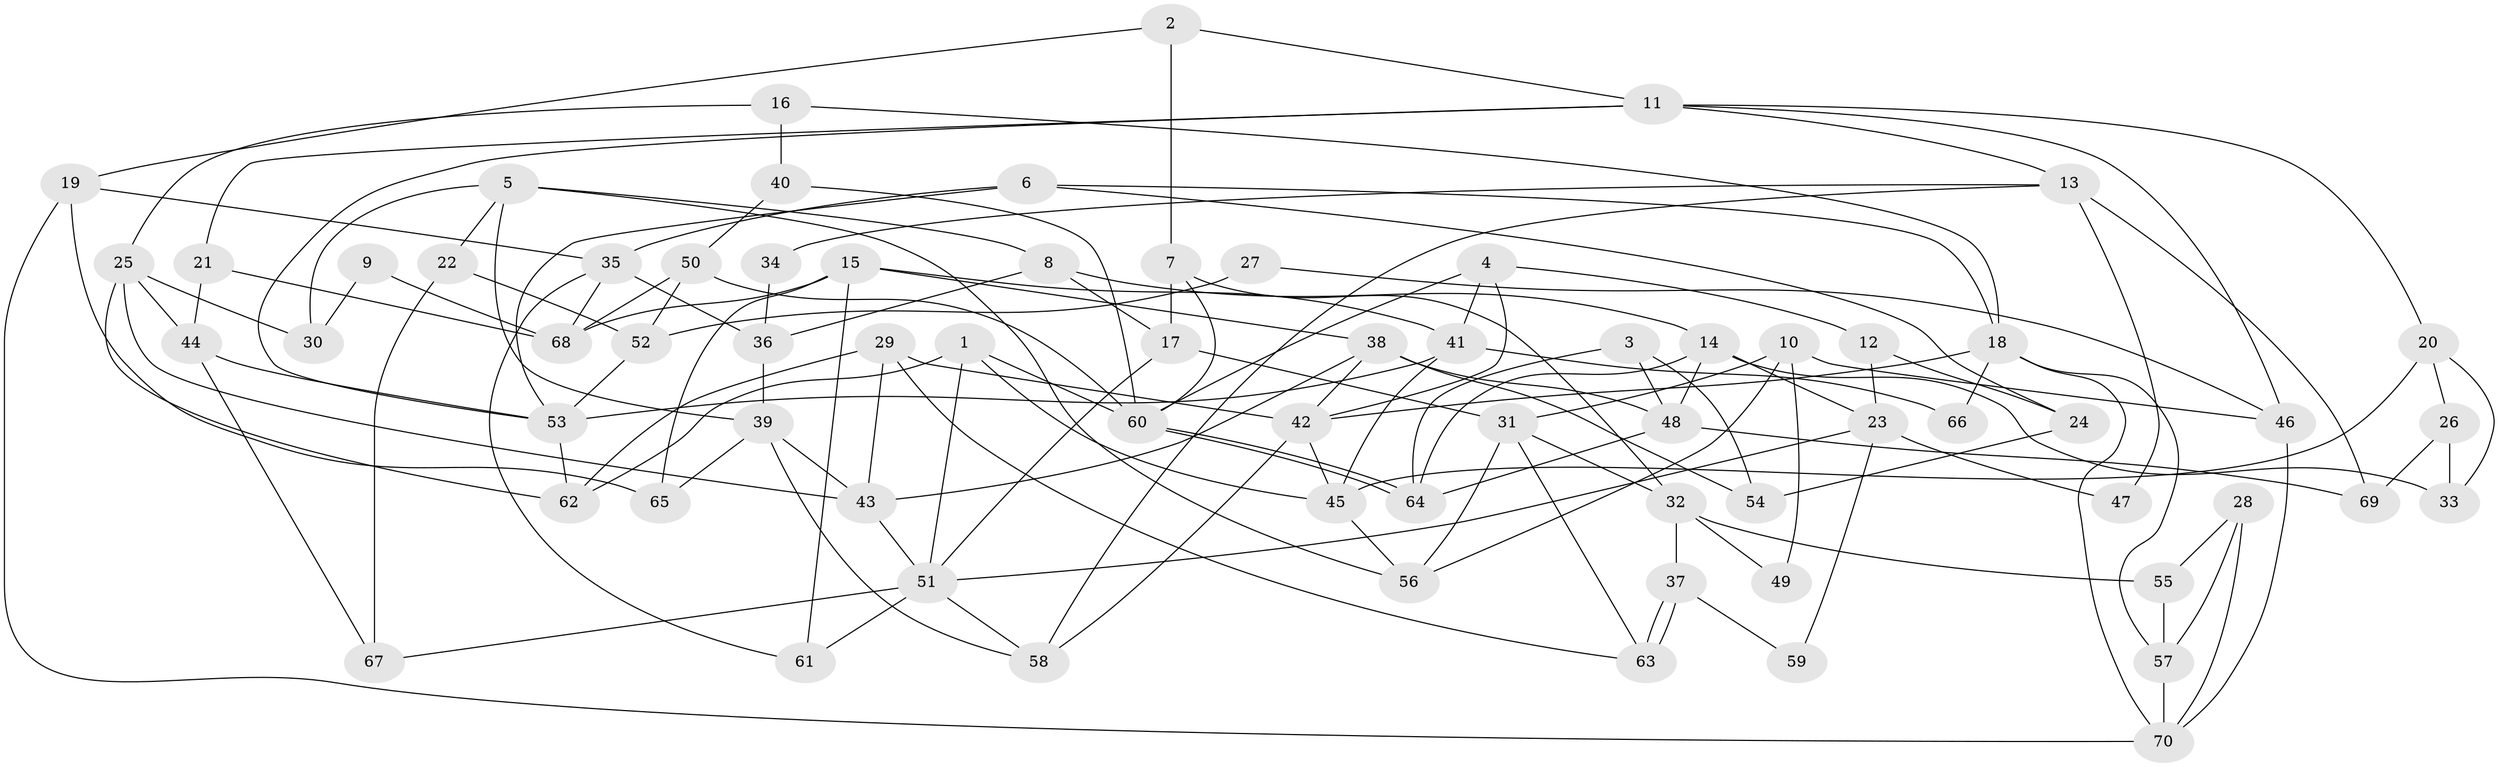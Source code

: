 // Generated by graph-tools (version 1.1) at 2025/02/03/09/25 03:02:03]
// undirected, 70 vertices, 140 edges
graph export_dot {
graph [start="1"]
  node [color=gray90,style=filled];
  1;
  2;
  3;
  4;
  5;
  6;
  7;
  8;
  9;
  10;
  11;
  12;
  13;
  14;
  15;
  16;
  17;
  18;
  19;
  20;
  21;
  22;
  23;
  24;
  25;
  26;
  27;
  28;
  29;
  30;
  31;
  32;
  33;
  34;
  35;
  36;
  37;
  38;
  39;
  40;
  41;
  42;
  43;
  44;
  45;
  46;
  47;
  48;
  49;
  50;
  51;
  52;
  53;
  54;
  55;
  56;
  57;
  58;
  59;
  60;
  61;
  62;
  63;
  64;
  65;
  66;
  67;
  68;
  69;
  70;
  1 -- 60;
  1 -- 45;
  1 -- 51;
  1 -- 62;
  2 -- 11;
  2 -- 7;
  2 -- 19;
  3 -- 64;
  3 -- 48;
  3 -- 54;
  4 -- 41;
  4 -- 42;
  4 -- 12;
  4 -- 60;
  5 -- 39;
  5 -- 8;
  5 -- 22;
  5 -- 30;
  5 -- 56;
  6 -- 53;
  6 -- 18;
  6 -- 24;
  6 -- 35;
  7 -- 60;
  7 -- 32;
  7 -- 17;
  8 -- 14;
  8 -- 17;
  8 -- 36;
  9 -- 30;
  9 -- 68;
  10 -- 31;
  10 -- 56;
  10 -- 46;
  10 -- 49;
  11 -- 21;
  11 -- 20;
  11 -- 13;
  11 -- 46;
  11 -- 53;
  12 -- 24;
  12 -- 23;
  13 -- 58;
  13 -- 34;
  13 -- 47;
  13 -- 69;
  14 -- 64;
  14 -- 23;
  14 -- 33;
  14 -- 48;
  15 -- 65;
  15 -- 38;
  15 -- 41;
  15 -- 61;
  15 -- 68;
  16 -- 25;
  16 -- 40;
  16 -- 18;
  17 -- 31;
  17 -- 51;
  18 -- 70;
  18 -- 42;
  18 -- 57;
  18 -- 66;
  19 -- 35;
  19 -- 65;
  19 -- 70;
  20 -- 26;
  20 -- 45;
  20 -- 33;
  21 -- 44;
  21 -- 68;
  22 -- 52;
  22 -- 67;
  23 -- 51;
  23 -- 47;
  23 -- 59;
  24 -- 54;
  25 -- 62;
  25 -- 44;
  25 -- 30;
  25 -- 43;
  26 -- 69;
  26 -- 33;
  27 -- 46;
  27 -- 52;
  28 -- 70;
  28 -- 57;
  28 -- 55;
  29 -- 42;
  29 -- 43;
  29 -- 62;
  29 -- 63;
  31 -- 63;
  31 -- 56;
  31 -- 32;
  32 -- 55;
  32 -- 37;
  32 -- 49;
  34 -- 36;
  35 -- 61;
  35 -- 36;
  35 -- 68;
  36 -- 39;
  37 -- 63;
  37 -- 63;
  37 -- 59;
  38 -- 42;
  38 -- 43;
  38 -- 48;
  38 -- 54;
  39 -- 43;
  39 -- 58;
  39 -- 65;
  40 -- 50;
  40 -- 60;
  41 -- 53;
  41 -- 45;
  41 -- 66;
  42 -- 58;
  42 -- 45;
  43 -- 51;
  44 -- 53;
  44 -- 67;
  45 -- 56;
  46 -- 70;
  48 -- 64;
  48 -- 69;
  50 -- 68;
  50 -- 60;
  50 -- 52;
  51 -- 58;
  51 -- 61;
  51 -- 67;
  52 -- 53;
  53 -- 62;
  55 -- 57;
  57 -- 70;
  60 -- 64;
  60 -- 64;
}

